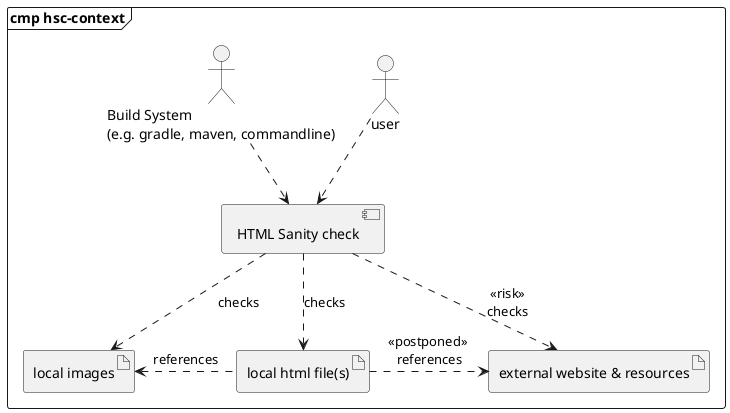 @startuml
frame "cmp hsc-context" {

    component hsc as "HTML Sanity check"
    artifact images as "local images"
    artifact html as "local html file(s)"
    artifact website as "external website & resources"
    :user:
    :Build System \n(e.g. gradle, maven, commandline): as builduser


    user -[dashed]-> hsc
    builduser -[dashed]-> hsc
    hsc -[dashed]-> images : checks
    html -left[dashed]-> images : references
    hsc -[dashed]-> html : checks
    hsc -[dashed]-> website : <<risk>>\nchecks
    html -right[dashed]-> website : <<postponed>> \nreferences


}
@enduml
